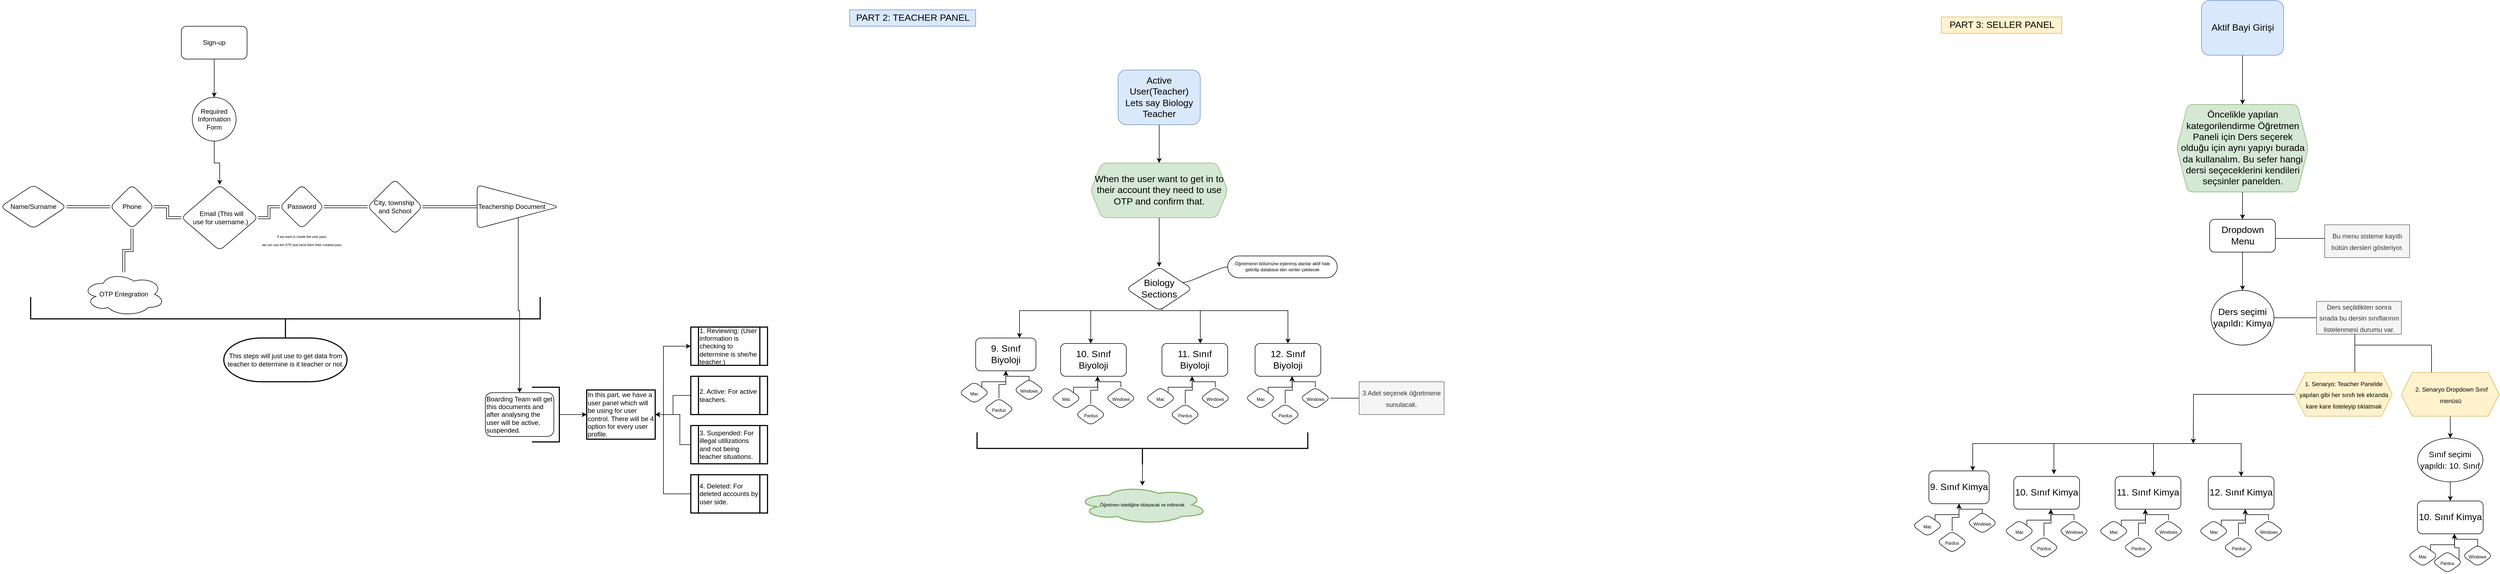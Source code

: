 <mxfile version="20.7.4" type="github">
  <diagram id="Ju4u09LskTiRAbeZ_m5J" name="Page-1">
    <mxGraphModel dx="1400" dy="2332" grid="1" gridSize="10" guides="1" tooltips="1" connect="1" arrows="1" fold="1" page="1" pageScale="1" pageWidth="1700" pageHeight="1100" math="0" shadow="0">
      <root>
        <mxCell id="0" />
        <mxCell id="1" parent="0" />
        <mxCell id="zZKbL9tinufXiHi_ggS--6" value="" style="edgeStyle=orthogonalEdgeStyle;rounded=0;orthogonalLoop=1;jettySize=auto;html=1;" parent="1" source="zZKbL9tinufXiHi_ggS--1" target="zZKbL9tinufXiHi_ggS--5" edge="1">
          <mxGeometry relative="1" as="geometry" />
        </mxCell>
        <mxCell id="zZKbL9tinufXiHi_ggS--1" value="Sign-up" style="rounded=1;whiteSpace=wrap;html=1;" parent="1" vertex="1">
          <mxGeometry x="490" y="80" width="120" height="60" as="geometry" />
        </mxCell>
        <mxCell id="zZKbL9tinufXiHi_ggS--8" value="" style="edgeStyle=orthogonalEdgeStyle;rounded=0;orthogonalLoop=1;jettySize=auto;html=1;" parent="1" source="zZKbL9tinufXiHi_ggS--5" target="zZKbL9tinufXiHi_ggS--7" edge="1">
          <mxGeometry relative="1" as="geometry" />
        </mxCell>
        <mxCell id="zZKbL9tinufXiHi_ggS--5" value="Required Information Form" style="ellipse;whiteSpace=wrap;html=1;rounded=1;" parent="1" vertex="1">
          <mxGeometry x="510" y="210" width="80" height="80" as="geometry" />
        </mxCell>
        <mxCell id="zZKbL9tinufXiHi_ggS--10" value="" style="edgeStyle=orthogonalEdgeStyle;rounded=0;orthogonalLoop=1;jettySize=auto;html=1;strokeColor=default;shape=link;" parent="1" source="zZKbL9tinufXiHi_ggS--7" target="zZKbL9tinufXiHi_ggS--9" edge="1">
          <mxGeometry relative="1" as="geometry" />
        </mxCell>
        <mxCell id="zZKbL9tinufXiHi_ggS--13" value="" style="edgeStyle=orthogonalEdgeStyle;shape=link;rounded=0;orthogonalLoop=1;jettySize=auto;html=1;strokeColor=default;" parent="1" source="zZKbL9tinufXiHi_ggS--7" target="zZKbL9tinufXiHi_ggS--12" edge="1">
          <mxGeometry relative="1" as="geometry" />
        </mxCell>
        <mxCell id="zZKbL9tinufXiHi_ggS--7" value="&amp;nbsp; &amp;nbsp; &amp;nbsp; &amp;nbsp; &amp;nbsp;Email (This will&amp;nbsp; &amp;nbsp; &amp;nbsp; &amp;nbsp; &amp;nbsp;use for username.)" style="rhombus;whiteSpace=wrap;html=1;rounded=1;" parent="1" vertex="1">
          <mxGeometry x="490" y="370" width="140" height="120" as="geometry" />
        </mxCell>
        <mxCell id="zZKbL9tinufXiHi_ggS--17" value="" style="edgeStyle=orthogonalEdgeStyle;shape=link;rounded=0;orthogonalLoop=1;jettySize=auto;html=1;strokeColor=default;" parent="1" source="zZKbL9tinufXiHi_ggS--9" target="zZKbL9tinufXiHi_ggS--16" edge="1">
          <mxGeometry relative="1" as="geometry" />
        </mxCell>
        <mxCell id="zZKbL9tinufXiHi_ggS--19" value="" style="edgeStyle=orthogonalEdgeStyle;shape=link;rounded=0;orthogonalLoop=1;jettySize=auto;html=1;strokeColor=default;" parent="1" source="zZKbL9tinufXiHi_ggS--9" target="zZKbL9tinufXiHi_ggS--18" edge="1">
          <mxGeometry relative="1" as="geometry" />
        </mxCell>
        <mxCell id="zZKbL9tinufXiHi_ggS--9" value="Phone" style="rhombus;whiteSpace=wrap;html=1;rounded=1;" parent="1" vertex="1">
          <mxGeometry x="360" y="370" width="80" height="80" as="geometry" />
        </mxCell>
        <mxCell id="zZKbL9tinufXiHi_ggS--15" value="" style="edgeStyle=orthogonalEdgeStyle;shape=link;rounded=0;orthogonalLoop=1;jettySize=auto;html=1;strokeColor=default;" parent="1" source="zZKbL9tinufXiHi_ggS--12" target="zZKbL9tinufXiHi_ggS--14" edge="1">
          <mxGeometry relative="1" as="geometry" />
        </mxCell>
        <mxCell id="zZKbL9tinufXiHi_ggS--12" value="Password" style="rhombus;whiteSpace=wrap;html=1;rounded=1;" parent="1" vertex="1">
          <mxGeometry x="670" y="370" width="80" height="80" as="geometry" />
        </mxCell>
        <mxCell id="zZKbL9tinufXiHi_ggS--26" value="" style="edgeStyle=orthogonalEdgeStyle;shape=link;rounded=0;orthogonalLoop=1;jettySize=auto;html=1;strokeColor=default;fontSize=12;" parent="1" source="zZKbL9tinufXiHi_ggS--14" target="zZKbL9tinufXiHi_ggS--25" edge="1">
          <mxGeometry relative="1" as="geometry" />
        </mxCell>
        <mxCell id="zZKbL9tinufXiHi_ggS--14" value="City, township&amp;nbsp; and School" style="rhombus;whiteSpace=wrap;html=1;rounded=1;" parent="1" vertex="1">
          <mxGeometry x="830" y="360" width="100" height="100" as="geometry" />
        </mxCell>
        <mxCell id="zZKbL9tinufXiHi_ggS--16" value="Name/Surname" style="rhombus;whiteSpace=wrap;html=1;rounded=1;" parent="1" vertex="1">
          <mxGeometry x="160" y="370" width="120" height="80" as="geometry" />
        </mxCell>
        <mxCell id="zZKbL9tinufXiHi_ggS--18" value="OTP Entegration" style="ellipse;shape=cloud;whiteSpace=wrap;html=1;rounded=1;" parent="1" vertex="1">
          <mxGeometry x="310" y="530" width="150" height="80" as="geometry" />
        </mxCell>
        <mxCell id="zZKbL9tinufXiHi_ggS--20" value="&lt;font style=&quot;font-size: 6px;&quot;&gt;If we want to create the user pass. &lt;br&gt;we can use the OTP and send them their created pass.&lt;/font&gt;" style="text;html=1;align=center;verticalAlign=middle;resizable=0;points=[];autosize=1;strokeColor=none;fillColor=none;" parent="1" vertex="1">
          <mxGeometry x="625" y="450" width="170" height="40" as="geometry" />
        </mxCell>
        <mxCell id="zZKbL9tinufXiHi_ggS--23" value="" style="strokeWidth=2;html=1;shape=mxgraph.flowchart.annotation_2;align=left;labelPosition=right;pointerEvents=1;fontSize=6;rotation=-90;" parent="1" vertex="1">
          <mxGeometry x="640" y="150" width="80" height="930" as="geometry" />
        </mxCell>
        <mxCell id="zZKbL9tinufXiHi_ggS--24" value="&lt;font style=&quot;font-size: 12px;&quot;&gt;This steps will just use to get data from teacher to determine is it teacher or not.&lt;/font&gt;" style="strokeWidth=2;html=1;shape=mxgraph.flowchart.terminator;whiteSpace=wrap;fontSize=6;" parent="1" vertex="1">
          <mxGeometry x="567.5" y="650" width="225" height="80" as="geometry" />
        </mxCell>
        <mxCell id="zZKbL9tinufXiHi_ggS--28" value="" style="edgeStyle=orthogonalEdgeStyle;rounded=0;orthogonalLoop=1;jettySize=auto;html=1;strokeColor=default;fontSize=12;" parent="1" source="zZKbL9tinufXiHi_ggS--25" target="zZKbL9tinufXiHi_ggS--27" edge="1">
          <mxGeometry relative="1" as="geometry" />
        </mxCell>
        <mxCell id="zZKbL9tinufXiHi_ggS--25" value="Teachership Document" style="triangle;whiteSpace=wrap;html=1;rounded=1;align=left;" parent="1" vertex="1">
          <mxGeometry x="1030" y="370" width="150" height="80" as="geometry" />
        </mxCell>
        <mxCell id="zZKbL9tinufXiHi_ggS--27" value="Boarding Team will get this documents and after analysing the user will be active, suspended." style="whiteSpace=wrap;html=1;align=left;rounded=1;" parent="1" vertex="1">
          <mxGeometry x="1045" y="750" width="125" height="80" as="geometry" />
        </mxCell>
        <mxCell id="zZKbL9tinufXiHi_ggS--31" value="" style="edgeStyle=orthogonalEdgeStyle;rounded=0;orthogonalLoop=1;jettySize=auto;html=1;strokeColor=default;fontSize=12;" parent="1" source="zZKbL9tinufXiHi_ggS--29" target="zZKbL9tinufXiHi_ggS--30" edge="1">
          <mxGeometry relative="1" as="geometry" />
        </mxCell>
        <mxCell id="zZKbL9tinufXiHi_ggS--29" value="" style="strokeWidth=2;html=1;shape=mxgraph.flowchart.annotation_1;align=left;pointerEvents=1;fontSize=12;rotation=-180;" parent="1" vertex="1">
          <mxGeometry x="1130" y="740" width="50" height="100" as="geometry" />
        </mxCell>
        <mxCell id="zZKbL9tinufXiHi_ggS--35" value="" style="edgeStyle=orthogonalEdgeStyle;rounded=0;orthogonalLoop=1;jettySize=auto;html=1;strokeColor=default;fontSize=12;" parent="1" source="zZKbL9tinufXiHi_ggS--30" target="zZKbL9tinufXiHi_ggS--34" edge="1">
          <mxGeometry relative="1" as="geometry">
            <Array as="points">
              <mxPoint x="1370" y="790" />
            </Array>
          </mxGeometry>
        </mxCell>
        <mxCell id="zZKbL9tinufXiHi_ggS--30" value="In this part, we have a user panel which will be using for user control. There will be 4 option for every user profile.&amp;nbsp;" style="whiteSpace=wrap;html=1;align=left;strokeWidth=2;" parent="1" vertex="1">
          <mxGeometry x="1230" y="745" width="125" height="90" as="geometry" />
        </mxCell>
        <mxCell id="zZKbL9tinufXiHi_ggS--34" value="1. Reviewing: (User information is checking to determine is she/he teacher.)" style="shape=process;whiteSpace=wrap;html=1;backgroundOutline=1;align=left;strokeWidth=2;" parent="1" vertex="1">
          <mxGeometry x="1420" y="630" width="140" height="70" as="geometry" />
        </mxCell>
        <mxCell id="zZKbL9tinufXiHi_ggS--37" value="" style="edgeStyle=orthogonalEdgeStyle;rounded=0;orthogonalLoop=1;jettySize=auto;html=1;strokeColor=default;fontSize=12;" parent="1" source="zZKbL9tinufXiHi_ggS--36" target="zZKbL9tinufXiHi_ggS--30" edge="1">
          <mxGeometry relative="1" as="geometry" />
        </mxCell>
        <mxCell id="zZKbL9tinufXiHi_ggS--36" value="2. Active: For active teachers." style="shape=process;whiteSpace=wrap;html=1;backgroundOutline=1;align=left;strokeWidth=2;" parent="1" vertex="1">
          <mxGeometry x="1420" y="720" width="140" height="70" as="geometry" />
        </mxCell>
        <mxCell id="zZKbL9tinufXiHi_ggS--39" value="" style="edgeStyle=orthogonalEdgeStyle;rounded=0;orthogonalLoop=1;jettySize=auto;html=1;strokeColor=default;fontSize=12;" parent="1" source="zZKbL9tinufXiHi_ggS--38" target="zZKbL9tinufXiHi_ggS--30" edge="1">
          <mxGeometry relative="1" as="geometry">
            <Array as="points">
              <mxPoint x="1400" y="845" />
              <mxPoint x="1400" y="790" />
            </Array>
          </mxGeometry>
        </mxCell>
        <mxCell id="zZKbL9tinufXiHi_ggS--38" value="3. Suspended: For illegal utilizations&amp;nbsp; and not being teacher situations." style="shape=process;whiteSpace=wrap;html=1;backgroundOutline=1;align=left;strokeWidth=2;" parent="1" vertex="1">
          <mxGeometry x="1420" y="810" width="140" height="70" as="geometry" />
        </mxCell>
        <mxCell id="zZKbL9tinufXiHi_ggS--43" value="" style="edgeStyle=orthogonalEdgeStyle;rounded=0;orthogonalLoop=1;jettySize=auto;html=1;strokeColor=default;fontSize=12;" parent="1" source="zZKbL9tinufXiHi_ggS--40" target="zZKbL9tinufXiHi_ggS--30" edge="1">
          <mxGeometry relative="1" as="geometry">
            <Array as="points">
              <mxPoint x="1370" y="790" />
            </Array>
          </mxGeometry>
        </mxCell>
        <mxCell id="zZKbL9tinufXiHi_ggS--40" value="4. Deleted: For deleted accounts by user side." style="shape=process;whiteSpace=wrap;html=1;backgroundOutline=1;align=left;strokeWidth=2;" parent="1" vertex="1">
          <mxGeometry x="1420" y="900" width="140" height="70" as="geometry" />
        </mxCell>
        <mxCell id="zZKbL9tinufXiHi_ggS--44" value="&lt;font style=&quot;font-size: 17px;&quot;&gt;PART 2: TEACHER PANEL&lt;/font&gt;" style="text;html=1;align=center;verticalAlign=middle;resizable=0;points=[];autosize=1;strokeColor=#6c8ebf;fillColor=#dae8fc;fontSize=12;" parent="1" vertex="1">
          <mxGeometry x="1710" y="50" width="230" height="30" as="geometry" />
        </mxCell>
        <mxCell id="zZKbL9tinufXiHi_ggS--48" value="" style="edgeStyle=orthogonalEdgeStyle;rounded=0;orthogonalLoop=1;jettySize=auto;html=1;strokeColor=default;fontSize=17;" parent="1" source="zZKbL9tinufXiHi_ggS--46" target="zZKbL9tinufXiHi_ggS--47" edge="1">
          <mxGeometry relative="1" as="geometry" />
        </mxCell>
        <mxCell id="zZKbL9tinufXiHi_ggS--46" value="Active User(Teacher)&lt;br&gt;Lets say Biology Teacher" style="rounded=1;whiteSpace=wrap;html=1;fontSize=17;fillColor=#dae8fc;strokeColor=#6c8ebf;" parent="1" vertex="1">
          <mxGeometry x="2200" y="160" width="150" height="100" as="geometry" />
        </mxCell>
        <mxCell id="zZKbL9tinufXiHi_ggS--50" value="" style="edgeStyle=orthogonalEdgeStyle;rounded=0;orthogonalLoop=1;jettySize=auto;html=1;strokeColor=default;fontSize=17;" parent="1" source="zZKbL9tinufXiHi_ggS--47" target="zZKbL9tinufXiHi_ggS--49" edge="1">
          <mxGeometry relative="1" as="geometry" />
        </mxCell>
        <mxCell id="zZKbL9tinufXiHi_ggS--47" value="When the user want to get in to their account they need to use OTP and confirm that." style="shape=hexagon;perimeter=hexagonPerimeter2;whiteSpace=wrap;html=1;fixedSize=1;fontSize=17;rounded=1;fillColor=#d5e8d4;strokeColor=#82b366;" parent="1" vertex="1">
          <mxGeometry x="2150" y="330" width="250" height="100" as="geometry" />
        </mxCell>
        <mxCell id="zZKbL9tinufXiHi_ggS--56" value="" style="edgeStyle=orthogonalEdgeStyle;rounded=0;orthogonalLoop=1;jettySize=auto;html=1;strokeColor=default;fontSize=8;" parent="1" source="zZKbL9tinufXiHi_ggS--49" target="zZKbL9tinufXiHi_ggS--55" edge="1">
          <mxGeometry relative="1" as="geometry">
            <Array as="points">
              <mxPoint x="2020" y="600" />
            </Array>
          </mxGeometry>
        </mxCell>
        <mxCell id="zZKbL9tinufXiHi_ggS--61" value="" style="edgeStyle=orthogonalEdgeStyle;rounded=0;orthogonalLoop=1;jettySize=auto;html=1;strokeColor=default;fontSize=8;" parent="1" target="zZKbL9tinufXiHi_ggS--59" edge="1">
          <mxGeometry relative="1" as="geometry">
            <mxPoint x="2270" y="600" as="sourcePoint" />
            <Array as="points">
              <mxPoint x="2350" y="600" />
            </Array>
          </mxGeometry>
        </mxCell>
        <mxCell id="zZKbL9tinufXiHi_ggS--62" value="" style="edgeStyle=orthogonalEdgeStyle;rounded=0;orthogonalLoop=1;jettySize=auto;html=1;strokeColor=default;fontSize=8;entryX=0.5;entryY=0;entryDx=0;entryDy=0;" parent="1" source="zZKbL9tinufXiHi_ggS--49" target="zZKbL9tinufXiHi_ggS--60" edge="1">
          <mxGeometry relative="1" as="geometry">
            <mxPoint x="2334.577" y="573.615" as="sourcePoint" />
            <Array as="points">
              <mxPoint x="2510" y="600" />
            </Array>
          </mxGeometry>
        </mxCell>
        <mxCell id="zZKbL9tinufXiHi_ggS--63" style="edgeStyle=orthogonalEdgeStyle;rounded=0;orthogonalLoop=1;jettySize=auto;html=1;strokeColor=default;fontSize=8;" parent="1" target="zZKbL9tinufXiHi_ggS--58" edge="1">
          <mxGeometry relative="1" as="geometry">
            <mxPoint x="2255.03" y="573.353" as="sourcePoint" />
            <Array as="points">
              <mxPoint x="2280" y="573" />
              <mxPoint x="2280" y="600" />
              <mxPoint x="2150" y="600" />
            </Array>
          </mxGeometry>
        </mxCell>
        <mxCell id="zZKbL9tinufXiHi_ggS--49" value="Biology Sections" style="rhombus;whiteSpace=wrap;html=1;fontSize=17;rounded=1;" parent="1" vertex="1">
          <mxGeometry x="2215" y="520" width="120" height="80" as="geometry" />
        </mxCell>
        <mxCell id="zZKbL9tinufXiHi_ggS--51" value="&lt;p style=&quot;line-height: 130%; font-size: 8px;&quot;&gt;&lt;font style=&quot;font-size: 8px;&quot;&gt;Öğretmenin bölümüne eşlenmiş alanlar aktif hale getirilip database den veriler çekilecek&lt;/font&gt;&lt;/p&gt;" style="whiteSpace=wrap;html=1;rounded=1;arcSize=50;align=center;verticalAlign=middle;strokeWidth=1;autosize=1;spacing=4;treeFolding=1;treeMoving=1;newEdgeStyle={&quot;edgeStyle&quot;:&quot;entityRelationEdgeStyle&quot;,&quot;startArrow&quot;:&quot;none&quot;,&quot;endArrow&quot;:&quot;none&quot;,&quot;segment&quot;:10,&quot;curved&quot;:1,&quot;sourcePerimeterSpacing&quot;:0,&quot;targetPerimeterSpacing&quot;:0};fontSize=17;" parent="1" vertex="1">
          <mxGeometry x="2400" y="500" width="200" height="40" as="geometry" />
        </mxCell>
        <mxCell id="zZKbL9tinufXiHi_ggS--52" value="" style="edgeStyle=entityRelationEdgeStyle;startArrow=none;endArrow=none;segment=10;curved=1;sourcePerimeterSpacing=0;targetPerimeterSpacing=0;rounded=0;strokeColor=default;fontSize=17;exitX=0.855;exitY=0.356;exitDx=0;exitDy=0;exitPerimeter=0;" parent="1" source="zZKbL9tinufXiHi_ggS--49" target="zZKbL9tinufXiHi_ggS--51" edge="1">
          <mxGeometry relative="1" as="geometry">
            <mxPoint x="2320" y="547" as="sourcePoint" />
          </mxGeometry>
        </mxCell>
        <mxCell id="zZKbL9tinufXiHi_ggS--65" value="" style="edgeStyle=orthogonalEdgeStyle;rounded=0;orthogonalLoop=1;jettySize=auto;html=1;strokeColor=default;fontSize=8;entryX=0.5;entryY=1;entryDx=0;entryDy=0;exitX=1;exitY=0;exitDx=0;exitDy=0;" parent="1" source="zZKbL9tinufXiHi_ggS--64" target="zZKbL9tinufXiHi_ggS--55" edge="1">
          <mxGeometry relative="1" as="geometry">
            <Array as="points">
              <mxPoint x="1951" y="730" />
              <mxPoint x="1995" y="730" />
            </Array>
          </mxGeometry>
        </mxCell>
        <mxCell id="zZKbL9tinufXiHi_ggS--55" value="9. Sınıf Biyoloji" style="whiteSpace=wrap;html=1;fontSize=17;rounded=1;" parent="1" vertex="1">
          <mxGeometry x="1940" y="650" width="110" height="60" as="geometry" />
        </mxCell>
        <mxCell id="zZKbL9tinufXiHi_ggS--58" value="10. Sınıf Biyoloji" style="whiteSpace=wrap;html=1;fontSize=17;rounded=1;" parent="1" vertex="1">
          <mxGeometry x="2095" y="660" width="120" height="60" as="geometry" />
        </mxCell>
        <mxCell id="zZKbL9tinufXiHi_ggS--59" value="11. Sınıf Biyoloji" style="whiteSpace=wrap;html=1;fontSize=17;rounded=1;" parent="1" vertex="1">
          <mxGeometry x="2280" y="660" width="120" height="60" as="geometry" />
        </mxCell>
        <mxCell id="zZKbL9tinufXiHi_ggS--60" value="12. Sınıf Biyoloji" style="whiteSpace=wrap;html=1;fontSize=17;rounded=1;" parent="1" vertex="1">
          <mxGeometry x="2450" y="660" width="120" height="60" as="geometry" />
        </mxCell>
        <mxCell id="zZKbL9tinufXiHi_ggS--64" value="&lt;font style=&quot;font-size: 8px;&quot;&gt;Mac&lt;/font&gt;" style="rhombus;whiteSpace=wrap;html=1;fontSize=17;rounded=1;" parent="1" vertex="1">
          <mxGeometry x="1910" y="730" width="55" height="40" as="geometry" />
        </mxCell>
        <mxCell id="zZKbL9tinufXiHi_ggS--68" value="" style="edgeStyle=orthogonalEdgeStyle;rounded=0;orthogonalLoop=1;jettySize=auto;html=1;strokeColor=default;fontSize=8;" parent="1" source="zZKbL9tinufXiHi_ggS--66" target="zZKbL9tinufXiHi_ggS--55" edge="1">
          <mxGeometry relative="1" as="geometry" />
        </mxCell>
        <mxCell id="zZKbL9tinufXiHi_ggS--66" value="&lt;font style=&quot;font-size: 8px;&quot;&gt;Pardus&lt;/font&gt;" style="rhombus;whiteSpace=wrap;html=1;fontSize=17;rounded=1;" parent="1" vertex="1">
          <mxGeometry x="1955" y="760" width="55" height="40" as="geometry" />
        </mxCell>
        <mxCell id="zZKbL9tinufXiHi_ggS--70" value="" style="edgeStyle=orthogonalEdgeStyle;rounded=0;orthogonalLoop=1;jettySize=auto;html=1;strokeColor=default;fontSize=8;entryX=0.5;entryY=1;entryDx=0;entryDy=0;" parent="1" target="zZKbL9tinufXiHi_ggS--55" edge="1">
          <mxGeometry relative="1" as="geometry">
            <mxPoint x="2037.5" y="730.0" as="sourcePoint" />
            <Array as="points">
              <mxPoint x="2037" y="720" />
              <mxPoint x="1995" y="720" />
            </Array>
          </mxGeometry>
        </mxCell>
        <mxCell id="zZKbL9tinufXiHi_ggS--67" value="&lt;span style=&quot;font-size: 8px;&quot;&gt;Windows&lt;/span&gt;" style="rhombus;whiteSpace=wrap;html=1;fontSize=17;rounded=1;" parent="1" vertex="1">
          <mxGeometry x="2010" y="725" width="55" height="40" as="geometry" />
        </mxCell>
        <mxCell id="zZKbL9tinufXiHi_ggS--77" value="" style="edgeStyle=orthogonalEdgeStyle;rounded=0;orthogonalLoop=1;jettySize=auto;html=1;strokeColor=default;fontSize=8;entryX=0.5;entryY=1;entryDx=0;entryDy=0;exitX=1;exitY=0;exitDx=0;exitDy=0;" parent="1" source="zZKbL9tinufXiHi_ggS--78" edge="1">
          <mxGeometry relative="1" as="geometry">
            <mxPoint x="2162.5" y="720" as="targetPoint" />
            <Array as="points">
              <mxPoint x="2118.5" y="740" />
              <mxPoint x="2162.5" y="740" />
            </Array>
          </mxGeometry>
        </mxCell>
        <mxCell id="zZKbL9tinufXiHi_ggS--78" value="&lt;font style=&quot;font-size: 8px;&quot;&gt;Mac&lt;/font&gt;" style="rhombus;whiteSpace=wrap;html=1;fontSize=17;rounded=1;" parent="1" vertex="1">
          <mxGeometry x="2077.5" y="740" width="55" height="40" as="geometry" />
        </mxCell>
        <mxCell id="zZKbL9tinufXiHi_ggS--79" value="" style="edgeStyle=orthogonalEdgeStyle;rounded=0;orthogonalLoop=1;jettySize=auto;html=1;strokeColor=default;fontSize=8;" parent="1" source="zZKbL9tinufXiHi_ggS--80" edge="1">
          <mxGeometry relative="1" as="geometry">
            <mxPoint x="2162.5" y="720" as="targetPoint" />
          </mxGeometry>
        </mxCell>
        <mxCell id="zZKbL9tinufXiHi_ggS--80" value="&lt;font style=&quot;font-size: 8px;&quot;&gt;Pardus&lt;/font&gt;" style="rhombus;whiteSpace=wrap;html=1;fontSize=17;rounded=1;" parent="1" vertex="1">
          <mxGeometry x="2122.5" y="770" width="55" height="40" as="geometry" />
        </mxCell>
        <mxCell id="zZKbL9tinufXiHi_ggS--81" value="" style="edgeStyle=orthogonalEdgeStyle;rounded=0;orthogonalLoop=1;jettySize=auto;html=1;strokeColor=default;fontSize=8;entryX=0.5;entryY=1;entryDx=0;entryDy=0;" parent="1" source="zZKbL9tinufXiHi_ggS--82" edge="1">
          <mxGeometry relative="1" as="geometry">
            <mxPoint x="2162.5" y="720" as="targetPoint" />
            <Array as="points">
              <mxPoint x="2204.5" y="730" />
              <mxPoint x="2162.5" y="730" />
            </Array>
          </mxGeometry>
        </mxCell>
        <mxCell id="zZKbL9tinufXiHi_ggS--82" value="&lt;span style=&quot;font-size: 8px;&quot;&gt;Windows&lt;/span&gt;" style="rhombus;whiteSpace=wrap;html=1;fontSize=17;rounded=1;" parent="1" vertex="1">
          <mxGeometry x="2177.5" y="740" width="55" height="40" as="geometry" />
        </mxCell>
        <mxCell id="zZKbL9tinufXiHi_ggS--83" value="" style="edgeStyle=orthogonalEdgeStyle;rounded=0;orthogonalLoop=1;jettySize=auto;html=1;strokeColor=default;fontSize=8;entryX=0.5;entryY=1;entryDx=0;entryDy=0;exitX=1;exitY=0;exitDx=0;exitDy=0;" parent="1" source="zZKbL9tinufXiHi_ggS--84" edge="1">
          <mxGeometry relative="1" as="geometry">
            <mxPoint x="2335.0" y="720" as="targetPoint" />
            <Array as="points">
              <mxPoint x="2291" y="740" />
              <mxPoint x="2335" y="740" />
            </Array>
          </mxGeometry>
        </mxCell>
        <mxCell id="zZKbL9tinufXiHi_ggS--84" value="&lt;font style=&quot;font-size: 8px;&quot;&gt;Mac&lt;/font&gt;" style="rhombus;whiteSpace=wrap;html=1;fontSize=17;rounded=1;" parent="1" vertex="1">
          <mxGeometry x="2250" y="740" width="55" height="40" as="geometry" />
        </mxCell>
        <mxCell id="zZKbL9tinufXiHi_ggS--85" value="" style="edgeStyle=orthogonalEdgeStyle;rounded=0;orthogonalLoop=1;jettySize=auto;html=1;strokeColor=default;fontSize=8;" parent="1" source="zZKbL9tinufXiHi_ggS--86" edge="1">
          <mxGeometry relative="1" as="geometry">
            <mxPoint x="2335.0" y="720" as="targetPoint" />
          </mxGeometry>
        </mxCell>
        <mxCell id="zZKbL9tinufXiHi_ggS--86" value="&lt;font style=&quot;font-size: 8px;&quot;&gt;Pardus&lt;/font&gt;" style="rhombus;whiteSpace=wrap;html=1;fontSize=17;rounded=1;" parent="1" vertex="1">
          <mxGeometry x="2295" y="770" width="55" height="40" as="geometry" />
        </mxCell>
        <mxCell id="zZKbL9tinufXiHi_ggS--87" value="" style="edgeStyle=orthogonalEdgeStyle;rounded=0;orthogonalLoop=1;jettySize=auto;html=1;strokeColor=default;fontSize=8;entryX=0.5;entryY=1;entryDx=0;entryDy=0;" parent="1" source="zZKbL9tinufXiHi_ggS--88" edge="1">
          <mxGeometry relative="1" as="geometry">
            <mxPoint x="2335.0" y="720" as="targetPoint" />
            <Array as="points">
              <mxPoint x="2377" y="730" />
              <mxPoint x="2335" y="730" />
            </Array>
          </mxGeometry>
        </mxCell>
        <mxCell id="zZKbL9tinufXiHi_ggS--88" value="&lt;span style=&quot;font-size: 8px;&quot;&gt;Windows&lt;/span&gt;" style="rhombus;whiteSpace=wrap;html=1;fontSize=17;rounded=1;" parent="1" vertex="1">
          <mxGeometry x="2350" y="740" width="55" height="40" as="geometry" />
        </mxCell>
        <mxCell id="zZKbL9tinufXiHi_ggS--89" value="" style="edgeStyle=orthogonalEdgeStyle;rounded=0;orthogonalLoop=1;jettySize=auto;html=1;strokeColor=default;fontSize=8;entryX=0.5;entryY=1;entryDx=0;entryDy=0;exitX=1;exitY=0;exitDx=0;exitDy=0;" parent="1" source="zZKbL9tinufXiHi_ggS--90" edge="1">
          <mxGeometry relative="1" as="geometry">
            <mxPoint x="2517.5" y="720" as="targetPoint" />
            <Array as="points">
              <mxPoint x="2473.5" y="740" />
              <mxPoint x="2517.5" y="740" />
            </Array>
          </mxGeometry>
        </mxCell>
        <mxCell id="zZKbL9tinufXiHi_ggS--90" value="&lt;font style=&quot;font-size: 8px;&quot;&gt;Mac&lt;/font&gt;" style="rhombus;whiteSpace=wrap;html=1;fontSize=17;rounded=1;" parent="1" vertex="1">
          <mxGeometry x="2432.5" y="740" width="55" height="40" as="geometry" />
        </mxCell>
        <mxCell id="zZKbL9tinufXiHi_ggS--91" value="" style="edgeStyle=orthogonalEdgeStyle;rounded=0;orthogonalLoop=1;jettySize=auto;html=1;strokeColor=default;fontSize=8;" parent="1" source="zZKbL9tinufXiHi_ggS--92" edge="1">
          <mxGeometry relative="1" as="geometry">
            <mxPoint x="2517.5" y="720" as="targetPoint" />
          </mxGeometry>
        </mxCell>
        <mxCell id="zZKbL9tinufXiHi_ggS--92" value="&lt;font style=&quot;font-size: 8px;&quot;&gt;Pardus&lt;/font&gt;" style="rhombus;whiteSpace=wrap;html=1;fontSize=17;rounded=1;" parent="1" vertex="1">
          <mxGeometry x="2477.5" y="770" width="55" height="40" as="geometry" />
        </mxCell>
        <mxCell id="zZKbL9tinufXiHi_ggS--93" value="" style="edgeStyle=orthogonalEdgeStyle;rounded=0;orthogonalLoop=1;jettySize=auto;html=1;strokeColor=default;fontSize=8;entryX=0.5;entryY=1;entryDx=0;entryDy=0;" parent="1" source="zZKbL9tinufXiHi_ggS--94" edge="1">
          <mxGeometry relative="1" as="geometry">
            <mxPoint x="2517.5" y="720" as="targetPoint" />
            <Array as="points">
              <mxPoint x="2559.5" y="730" />
              <mxPoint x="2517.5" y="730" />
            </Array>
          </mxGeometry>
        </mxCell>
        <mxCell id="zZKbL9tinufXiHi_ggS--94" value="&lt;span style=&quot;font-size: 8px;&quot;&gt;Windows&lt;/span&gt;" style="rhombus;whiteSpace=wrap;html=1;fontSize=17;rounded=1;" parent="1" vertex="1">
          <mxGeometry x="2532.5" y="740" width="55" height="40" as="geometry" />
        </mxCell>
        <mxCell id="zZKbL9tinufXiHi_ggS--97" value="" style="edgeStyle=orthogonalEdgeStyle;rounded=0;orthogonalLoop=1;jettySize=auto;html=1;strokeColor=default;fontSize=8;" parent="1" source="zZKbL9tinufXiHi_ggS--95" target="zZKbL9tinufXiHi_ggS--96" edge="1">
          <mxGeometry relative="1" as="geometry" />
        </mxCell>
        <mxCell id="zZKbL9tinufXiHi_ggS--95" value="" style="strokeWidth=2;html=1;shape=mxgraph.flowchart.annotation_2;align=left;labelPosition=right;pointerEvents=1;fontSize=8;rotation=-90;" parent="1" vertex="1">
          <mxGeometry x="2215" y="550" width="58.75" height="603.75" as="geometry" />
        </mxCell>
        <mxCell id="zZKbL9tinufXiHi_ggS--96" value="Öğretmen istediğine tıklayacak ve indirecek" style="ellipse;shape=cloud;whiteSpace=wrap;html=1;fontSize=8;align=center;strokeWidth=2;fillColor=#d5e8d4;strokeColor=#82b366;" parent="1" vertex="1">
          <mxGeometry x="2124.37" y="920.01" width="240.01" height="69.99" as="geometry" />
        </mxCell>
        <mxCell id="zZKbL9tinufXiHi_ggS--98" value="&lt;span style=&quot;font-size: 17px;&quot;&gt;PART 3: SELLER PANEL&lt;/span&gt;" style="text;html=1;align=center;verticalAlign=middle;resizable=0;points=[];autosize=1;strokeColor=#d6b656;fillColor=#fff2cc;fontSize=8;" parent="1" vertex="1">
          <mxGeometry x="3702.5" y="63" width="220" height="30" as="geometry" />
        </mxCell>
        <mxCell id="zZKbL9tinufXiHi_ggS--106" value="" style="edgeStyle=orthogonalEdgeStyle;rounded=0;orthogonalLoop=1;jettySize=auto;html=1;strokeColor=default;fontSize=17;" parent="1" source="zZKbL9tinufXiHi_ggS--99" target="zZKbL9tinufXiHi_ggS--105" edge="1">
          <mxGeometry relative="1" as="geometry" />
        </mxCell>
        <mxCell id="zZKbL9tinufXiHi_ggS--99" value="Aktif Bayi Girişi" style="rounded=1;whiteSpace=wrap;html=1;fontSize=17;fillColor=#dae8fc;strokeColor=#6c8ebf;" parent="1" vertex="1">
          <mxGeometry x="4177.5" y="33" width="150" height="100" as="geometry" />
        </mxCell>
        <mxCell id="zZKbL9tinufXiHi_ggS--111" value="" style="edgeStyle=orthogonalEdgeStyle;rounded=0;orthogonalLoop=1;jettySize=auto;html=1;strokeColor=default;fontSize=17;" parent="1" source="zZKbL9tinufXiHi_ggS--105" target="zZKbL9tinufXiHi_ggS--109" edge="1">
          <mxGeometry relative="1" as="geometry" />
        </mxCell>
        <mxCell id="zZKbL9tinufXiHi_ggS--105" value="Öncelikle yapılan kategorilendirme Öğretmen Paneli için Ders seçerek olduğu için aynı yapıyı burada da kullanalım. Bu sefer hangi dersi seçeceklerini kendileri seçsinler panelden." style="shape=hexagon;perimeter=hexagonPerimeter2;whiteSpace=wrap;html=1;fixedSize=1;fontSize=17;rounded=1;fillColor=#d5e8d4;strokeColor=#82b366;" parent="1" vertex="1">
          <mxGeometry x="4132.5" y="223" width="240" height="160" as="geometry" />
        </mxCell>
        <mxCell id="zZKbL9tinufXiHi_ggS--115" value="" style="edgeStyle=orthogonalEdgeStyle;rounded=0;orthogonalLoop=1;jettySize=auto;html=1;strokeColor=default;fontSize=12;" parent="1" source="zZKbL9tinufXiHi_ggS--109" target="zZKbL9tinufXiHi_ggS--114" edge="1">
          <mxGeometry relative="1" as="geometry" />
        </mxCell>
        <mxCell id="zZKbL9tinufXiHi_ggS--109" value="Dropdown Menu" style="whiteSpace=wrap;html=1;fontSize=17;rounded=1;" parent="1" vertex="1">
          <mxGeometry x="4192.5" y="433" width="120" height="60" as="geometry" />
        </mxCell>
        <mxCell id="zZKbL9tinufXiHi_ggS--112" value="&lt;font style=&quot;font-size: 12px;&quot;&gt;Bu menu sisteme kayıtlı bütün dersleri gösteriyor.&lt;/font&gt;" style="whiteSpace=wrap;html=1;align=center;verticalAlign=middle;treeFolding=1;treeMoving=1;newEdgeStyle={&quot;edgeStyle&quot;:&quot;elbowEdgeStyle&quot;,&quot;startArrow&quot;:&quot;none&quot;,&quot;endArrow&quot;:&quot;none&quot;};fontSize=17;fillColor=#f5f5f5;fontColor=#333333;strokeColor=#666666;" parent="1" vertex="1">
          <mxGeometry x="4402.5" y="443" width="155" height="60" as="geometry" />
        </mxCell>
        <mxCell id="zZKbL9tinufXiHi_ggS--113" value="" style="edgeStyle=elbowEdgeStyle;elbow=vertical;sourcePerimeterSpacing=0;targetPerimeterSpacing=0;startArrow=none;endArrow=none;rounded=0;curved=0;strokeColor=default;fontSize=17;" parent="1" source="zZKbL9tinufXiHi_ggS--109" target="zZKbL9tinufXiHi_ggS--112" edge="1">
          <mxGeometry relative="1" as="geometry">
            <mxPoint x="4347.5" y="452.741" as="sourcePoint" />
          </mxGeometry>
        </mxCell>
        <mxCell id="zZKbL9tinufXiHi_ggS--114" value="Ders seçimi yapıldı: Kimya" style="ellipse;whiteSpace=wrap;html=1;fontSize=17;rounded=1;" parent="1" vertex="1">
          <mxGeometry x="4195" y="563" width="115" height="100" as="geometry" />
        </mxCell>
        <mxCell id="zZKbL9tinufXiHi_ggS--119" value="" style="edgeStyle=elbowEdgeStyle;rounded=0;orthogonalLoop=1;jettySize=auto;html=1;elbow=vertical;startArrow=none;endArrow=none;strokeColor=default;fontSize=12;" parent="1" source="zZKbL9tinufXiHi_ggS--116" target="zZKbL9tinufXiHi_ggS--118" edge="1">
          <mxGeometry x="-0.143" y="-30" relative="1" as="geometry">
            <Array as="points">
              <mxPoint x="4457.5" y="663" />
            </Array>
            <mxPoint as="offset" />
          </mxGeometry>
        </mxCell>
        <mxCell id="zZKbL9tinufXiHi_ggS--116" value="&lt;span style=&quot;font-size: 12px;&quot;&gt;Ders seçildikten sonra sırada bu dersin sınıflarının listelenmesi durumu var.&lt;/span&gt;" style="whiteSpace=wrap;html=1;align=center;verticalAlign=middle;treeFolding=1;treeMoving=1;newEdgeStyle={&quot;edgeStyle&quot;:&quot;elbowEdgeStyle&quot;,&quot;startArrow&quot;:&quot;none&quot;,&quot;endArrow&quot;:&quot;none&quot;};fontSize=17;fillColor=#f5f5f5;fontColor=#333333;strokeColor=#666666;" parent="1" vertex="1">
          <mxGeometry x="4387.5" y="583" width="155" height="60" as="geometry" />
        </mxCell>
        <mxCell id="zZKbL9tinufXiHi_ggS--117" value="" style="edgeStyle=elbowEdgeStyle;elbow=vertical;sourcePerimeterSpacing=0;targetPerimeterSpacing=0;startArrow=none;endArrow=none;rounded=0;curved=0;strokeColor=default;fontSize=17;" parent="1" edge="1">
          <mxGeometry relative="1" as="geometry">
            <mxPoint x="4310" y="613" as="sourcePoint" />
            <mxPoint x="4387.5" y="613" as="targetPoint" />
          </mxGeometry>
        </mxCell>
        <mxCell id="zZKbL9tinufXiHi_ggS--123" value="" style="edgeStyle=orthogonalEdgeStyle;rounded=0;orthogonalLoop=1;jettySize=auto;html=1;strokeColor=default;fontSize=11;" parent="1" source="zZKbL9tinufXiHi_ggS--118" edge="1">
          <mxGeometry relative="1" as="geometry">
            <mxPoint x="4162.591" y="843" as="targetPoint" />
          </mxGeometry>
        </mxCell>
        <mxCell id="zZKbL9tinufXiHi_ggS--118" value="&lt;font style=&quot;font-size: 11px;&quot;&gt;1. Senaryo: Teacher Panelde yapılan gibi her sınıfı tek ekranda kare kare listeleyip tıklatmak&lt;/font&gt;" style="shape=hexagon;perimeter=hexagonPerimeter2;whiteSpace=wrap;html=1;fixedSize=1;fontSize=17;fillColor=#fff2cc;strokeColor=#d6b656;" parent="1" vertex="1">
          <mxGeometry x="4347.5" y="713" width="178.5" height="80" as="geometry" />
        </mxCell>
        <mxCell id="zZKbL9tinufXiHi_ggS--157" value="" style="edgeStyle=orthogonalEdgeStyle;rounded=0;orthogonalLoop=1;jettySize=auto;html=1;strokeColor=default;fontSize=11;" parent="1" source="zZKbL9tinufXiHi_ggS--120" target="zZKbL9tinufXiHi_ggS--156" edge="1">
          <mxGeometry relative="1" as="geometry" />
        </mxCell>
        <mxCell id="zZKbL9tinufXiHi_ggS--120" value="&lt;font style=&quot;font-size: 11px;&quot;&gt;&amp;nbsp; 2. Senaryo Dropdown Sınıf&amp;nbsp; menüsü&lt;/font&gt;" style="shape=hexagon;perimeter=hexagonPerimeter2;whiteSpace=wrap;html=1;fixedSize=1;fontSize=17;fillColor=#fff2cc;strokeColor=#d6b656;" parent="1" vertex="1">
          <mxGeometry x="4542.5" y="713" width="178.5" height="80" as="geometry" />
        </mxCell>
        <mxCell id="zZKbL9tinufXiHi_ggS--121" value="" style="edgeStyle=elbowEdgeStyle;rounded=0;orthogonalLoop=1;jettySize=auto;html=1;elbow=vertical;startArrow=none;endArrow=none;strokeColor=default;fontSize=12;" parent="1" edge="1">
          <mxGeometry x="-0.143" y="-30" relative="1" as="geometry">
            <mxPoint x="4457.5" y="643" as="sourcePoint" />
            <mxPoint x="4597.5" y="713" as="targetPoint" />
            <Array as="points">
              <mxPoint x="4597.5" y="663" />
            </Array>
            <mxPoint as="offset" />
          </mxGeometry>
        </mxCell>
        <mxCell id="zZKbL9tinufXiHi_ggS--124" value="" style="edgeStyle=orthogonalEdgeStyle;rounded=0;orthogonalLoop=1;jettySize=auto;html=1;strokeColor=default;fontSize=8;" parent="1" target="zZKbL9tinufXiHi_ggS--128" edge="1">
          <mxGeometry relative="1" as="geometry">
            <mxPoint x="4015" y="843" as="sourcePoint" />
            <Array as="points">
              <mxPoint x="3760" y="843" />
            </Array>
          </mxGeometry>
        </mxCell>
        <mxCell id="zZKbL9tinufXiHi_ggS--125" value="" style="edgeStyle=orthogonalEdgeStyle;rounded=0;orthogonalLoop=1;jettySize=auto;html=1;strokeColor=default;fontSize=8;" parent="1" target="zZKbL9tinufXiHi_ggS--130" edge="1">
          <mxGeometry relative="1" as="geometry">
            <mxPoint x="4010" y="843" as="sourcePoint" />
            <Array as="points">
              <mxPoint x="4090" y="843" />
            </Array>
          </mxGeometry>
        </mxCell>
        <mxCell id="zZKbL9tinufXiHi_ggS--126" value="" style="edgeStyle=orthogonalEdgeStyle;rounded=0;orthogonalLoop=1;jettySize=auto;html=1;strokeColor=default;fontSize=8;entryX=0.5;entryY=0;entryDx=0;entryDy=0;" parent="1" target="zZKbL9tinufXiHi_ggS--131" edge="1">
          <mxGeometry relative="1" as="geometry">
            <mxPoint x="4015" y="843" as="sourcePoint" />
            <Array as="points">
              <mxPoint x="4250" y="843" />
            </Array>
          </mxGeometry>
        </mxCell>
        <mxCell id="zZKbL9tinufXiHi_ggS--127" value="" style="edgeStyle=orthogonalEdgeStyle;rounded=0;orthogonalLoop=1;jettySize=auto;html=1;strokeColor=default;fontSize=8;entryX=0.5;entryY=1;entryDx=0;entryDy=0;exitX=1;exitY=0;exitDx=0;exitDy=0;" parent="1" source="zZKbL9tinufXiHi_ggS--132" target="zZKbL9tinufXiHi_ggS--128" edge="1">
          <mxGeometry relative="1" as="geometry">
            <Array as="points">
              <mxPoint x="3691" y="973" />
              <mxPoint x="3735" y="973" />
            </Array>
          </mxGeometry>
        </mxCell>
        <mxCell id="zZKbL9tinufXiHi_ggS--128" value="9. Sınıf Kimya" style="whiteSpace=wrap;html=1;fontSize=17;rounded=1;" parent="1" vertex="1">
          <mxGeometry x="3680" y="893" width="110" height="60" as="geometry" />
        </mxCell>
        <mxCell id="zZKbL9tinufXiHi_ggS--129" value="10. Sınıf Kimya" style="whiteSpace=wrap;html=1;fontSize=17;rounded=1;" parent="1" vertex="1">
          <mxGeometry x="3835" y="903" width="120" height="60" as="geometry" />
        </mxCell>
        <mxCell id="zZKbL9tinufXiHi_ggS--130" value="11. Sınıf Kimya" style="whiteSpace=wrap;html=1;fontSize=17;rounded=1;" parent="1" vertex="1">
          <mxGeometry x="4020" y="903" width="120" height="60" as="geometry" />
        </mxCell>
        <mxCell id="zZKbL9tinufXiHi_ggS--131" value="12. Sınıf Kimya" style="whiteSpace=wrap;html=1;fontSize=17;rounded=1;" parent="1" vertex="1">
          <mxGeometry x="4190" y="903" width="120" height="60" as="geometry" />
        </mxCell>
        <mxCell id="zZKbL9tinufXiHi_ggS--132" value="&lt;font style=&quot;font-size: 8px;&quot;&gt;Mac&lt;/font&gt;" style="rhombus;whiteSpace=wrap;html=1;fontSize=17;rounded=1;" parent="1" vertex="1">
          <mxGeometry x="3650" y="973" width="55" height="40" as="geometry" />
        </mxCell>
        <mxCell id="zZKbL9tinufXiHi_ggS--133" value="" style="edgeStyle=orthogonalEdgeStyle;rounded=0;orthogonalLoop=1;jettySize=auto;html=1;strokeColor=default;fontSize=8;" parent="1" source="zZKbL9tinufXiHi_ggS--134" target="zZKbL9tinufXiHi_ggS--128" edge="1">
          <mxGeometry relative="1" as="geometry" />
        </mxCell>
        <mxCell id="zZKbL9tinufXiHi_ggS--134" value="&lt;font style=&quot;font-size: 8px;&quot;&gt;Pardus&lt;/font&gt;" style="rhombus;whiteSpace=wrap;html=1;fontSize=17;rounded=1;" parent="1" vertex="1">
          <mxGeometry x="3695" y="1003" width="55" height="40" as="geometry" />
        </mxCell>
        <mxCell id="zZKbL9tinufXiHi_ggS--135" value="" style="edgeStyle=orthogonalEdgeStyle;rounded=0;orthogonalLoop=1;jettySize=auto;html=1;strokeColor=default;fontSize=8;entryX=0.5;entryY=1;entryDx=0;entryDy=0;" parent="1" target="zZKbL9tinufXiHi_ggS--128" edge="1">
          <mxGeometry relative="1" as="geometry">
            <mxPoint x="3777.5" y="973.0" as="sourcePoint" />
            <Array as="points">
              <mxPoint x="3777" y="963" />
              <mxPoint x="3735" y="963" />
            </Array>
          </mxGeometry>
        </mxCell>
        <mxCell id="zZKbL9tinufXiHi_ggS--136" value="&lt;span style=&quot;font-size: 8px;&quot;&gt;Windows&lt;/span&gt;" style="rhombus;whiteSpace=wrap;html=1;fontSize=17;rounded=1;" parent="1" vertex="1">
          <mxGeometry x="3750" y="968" width="55" height="40" as="geometry" />
        </mxCell>
        <mxCell id="zZKbL9tinufXiHi_ggS--137" value="" style="edgeStyle=orthogonalEdgeStyle;rounded=0;orthogonalLoop=1;jettySize=auto;html=1;strokeColor=default;fontSize=8;entryX=0.5;entryY=1;entryDx=0;entryDy=0;exitX=1;exitY=0;exitDx=0;exitDy=0;" parent="1" source="zZKbL9tinufXiHi_ggS--138" edge="1">
          <mxGeometry relative="1" as="geometry">
            <mxPoint x="3902.5" y="963" as="targetPoint" />
            <Array as="points">
              <mxPoint x="3858.5" y="983" />
              <mxPoint x="3902.5" y="983" />
            </Array>
          </mxGeometry>
        </mxCell>
        <mxCell id="zZKbL9tinufXiHi_ggS--138" value="&lt;font style=&quot;font-size: 8px;&quot;&gt;Mac&lt;/font&gt;" style="rhombus;whiteSpace=wrap;html=1;fontSize=17;rounded=1;" parent="1" vertex="1">
          <mxGeometry x="3817.5" y="983" width="55" height="40" as="geometry" />
        </mxCell>
        <mxCell id="zZKbL9tinufXiHi_ggS--139" value="" style="edgeStyle=orthogonalEdgeStyle;rounded=0;orthogonalLoop=1;jettySize=auto;html=1;strokeColor=default;fontSize=8;" parent="1" source="zZKbL9tinufXiHi_ggS--140" edge="1">
          <mxGeometry relative="1" as="geometry">
            <mxPoint x="3902.5" y="963" as="targetPoint" />
          </mxGeometry>
        </mxCell>
        <mxCell id="zZKbL9tinufXiHi_ggS--140" value="&lt;font style=&quot;font-size: 8px;&quot;&gt;Pardus&lt;/font&gt;" style="rhombus;whiteSpace=wrap;html=1;fontSize=17;rounded=1;" parent="1" vertex="1">
          <mxGeometry x="3862.5" y="1013" width="55" height="40" as="geometry" />
        </mxCell>
        <mxCell id="zZKbL9tinufXiHi_ggS--141" value="" style="edgeStyle=orthogonalEdgeStyle;rounded=0;orthogonalLoop=1;jettySize=auto;html=1;strokeColor=default;fontSize=8;entryX=0.5;entryY=1;entryDx=0;entryDy=0;" parent="1" source="zZKbL9tinufXiHi_ggS--142" edge="1">
          <mxGeometry relative="1" as="geometry">
            <mxPoint x="3902.5" y="963" as="targetPoint" />
            <Array as="points">
              <mxPoint x="3944.5" y="973" />
              <mxPoint x="3902.5" y="973" />
            </Array>
          </mxGeometry>
        </mxCell>
        <mxCell id="zZKbL9tinufXiHi_ggS--142" value="&lt;span style=&quot;font-size: 8px;&quot;&gt;Windows&lt;/span&gt;" style="rhombus;whiteSpace=wrap;html=1;fontSize=17;rounded=1;" parent="1" vertex="1">
          <mxGeometry x="3917.5" y="983" width="55" height="40" as="geometry" />
        </mxCell>
        <mxCell id="zZKbL9tinufXiHi_ggS--143" value="" style="edgeStyle=orthogonalEdgeStyle;rounded=0;orthogonalLoop=1;jettySize=auto;html=1;strokeColor=default;fontSize=8;entryX=0.5;entryY=1;entryDx=0;entryDy=0;exitX=1;exitY=0;exitDx=0;exitDy=0;" parent="1" source="zZKbL9tinufXiHi_ggS--144" edge="1">
          <mxGeometry relative="1" as="geometry">
            <mxPoint x="4075" y="963" as="targetPoint" />
            <Array as="points">
              <mxPoint x="4031" y="983" />
              <mxPoint x="4075" y="983" />
            </Array>
          </mxGeometry>
        </mxCell>
        <mxCell id="zZKbL9tinufXiHi_ggS--144" value="&lt;font style=&quot;font-size: 8px;&quot;&gt;Mac&lt;/font&gt;" style="rhombus;whiteSpace=wrap;html=1;fontSize=17;rounded=1;" parent="1" vertex="1">
          <mxGeometry x="3990" y="983" width="55" height="40" as="geometry" />
        </mxCell>
        <mxCell id="zZKbL9tinufXiHi_ggS--145" value="" style="edgeStyle=orthogonalEdgeStyle;rounded=0;orthogonalLoop=1;jettySize=auto;html=1;strokeColor=default;fontSize=8;" parent="1" source="zZKbL9tinufXiHi_ggS--146" edge="1">
          <mxGeometry relative="1" as="geometry">
            <mxPoint x="4075" y="963" as="targetPoint" />
          </mxGeometry>
        </mxCell>
        <mxCell id="zZKbL9tinufXiHi_ggS--146" value="&lt;font style=&quot;font-size: 8px;&quot;&gt;Pardus&lt;/font&gt;" style="rhombus;whiteSpace=wrap;html=1;fontSize=17;rounded=1;" parent="1" vertex="1">
          <mxGeometry x="4035" y="1013" width="55" height="40" as="geometry" />
        </mxCell>
        <mxCell id="zZKbL9tinufXiHi_ggS--147" value="" style="edgeStyle=orthogonalEdgeStyle;rounded=0;orthogonalLoop=1;jettySize=auto;html=1;strokeColor=default;fontSize=8;entryX=0.5;entryY=1;entryDx=0;entryDy=0;" parent="1" source="zZKbL9tinufXiHi_ggS--148" edge="1">
          <mxGeometry relative="1" as="geometry">
            <mxPoint x="4075" y="963" as="targetPoint" />
            <Array as="points">
              <mxPoint x="4117" y="973" />
              <mxPoint x="4075" y="973" />
            </Array>
          </mxGeometry>
        </mxCell>
        <mxCell id="zZKbL9tinufXiHi_ggS--148" value="&lt;span style=&quot;font-size: 8px;&quot;&gt;Windows&lt;/span&gt;" style="rhombus;whiteSpace=wrap;html=1;fontSize=17;rounded=1;" parent="1" vertex="1">
          <mxGeometry x="4090" y="983" width="55" height="40" as="geometry" />
        </mxCell>
        <mxCell id="zZKbL9tinufXiHi_ggS--149" value="" style="edgeStyle=orthogonalEdgeStyle;rounded=0;orthogonalLoop=1;jettySize=auto;html=1;strokeColor=default;fontSize=8;entryX=0.5;entryY=1;entryDx=0;entryDy=0;exitX=1;exitY=0;exitDx=0;exitDy=0;" parent="1" source="zZKbL9tinufXiHi_ggS--150" edge="1">
          <mxGeometry relative="1" as="geometry">
            <mxPoint x="4257.5" y="963" as="targetPoint" />
            <Array as="points">
              <mxPoint x="4213.5" y="983" />
              <mxPoint x="4257.5" y="983" />
            </Array>
          </mxGeometry>
        </mxCell>
        <mxCell id="zZKbL9tinufXiHi_ggS--150" value="&lt;font style=&quot;font-size: 8px;&quot;&gt;Mac&lt;/font&gt;" style="rhombus;whiteSpace=wrap;html=1;fontSize=17;rounded=1;" parent="1" vertex="1">
          <mxGeometry x="4172.5" y="983" width="55" height="40" as="geometry" />
        </mxCell>
        <mxCell id="zZKbL9tinufXiHi_ggS--151" value="" style="edgeStyle=orthogonalEdgeStyle;rounded=0;orthogonalLoop=1;jettySize=auto;html=1;strokeColor=default;fontSize=8;" parent="1" source="zZKbL9tinufXiHi_ggS--152" edge="1">
          <mxGeometry relative="1" as="geometry">
            <mxPoint x="4257.5" y="963" as="targetPoint" />
          </mxGeometry>
        </mxCell>
        <mxCell id="zZKbL9tinufXiHi_ggS--152" value="&lt;font style=&quot;font-size: 8px;&quot;&gt;Pardus&lt;/font&gt;" style="rhombus;whiteSpace=wrap;html=1;fontSize=17;rounded=1;" parent="1" vertex="1">
          <mxGeometry x="4217.5" y="1013" width="55" height="40" as="geometry" />
        </mxCell>
        <mxCell id="zZKbL9tinufXiHi_ggS--153" value="" style="edgeStyle=orthogonalEdgeStyle;rounded=0;orthogonalLoop=1;jettySize=auto;html=1;strokeColor=default;fontSize=8;entryX=0.5;entryY=1;entryDx=0;entryDy=0;" parent="1" source="zZKbL9tinufXiHi_ggS--154" edge="1">
          <mxGeometry relative="1" as="geometry">
            <mxPoint x="4257.5" y="963" as="targetPoint" />
            <Array as="points">
              <mxPoint x="4299.5" y="973" />
              <mxPoint x="4257.5" y="973" />
            </Array>
          </mxGeometry>
        </mxCell>
        <mxCell id="zZKbL9tinufXiHi_ggS--154" value="&lt;span style=&quot;font-size: 8px;&quot;&gt;Windows&lt;/span&gt;" style="rhombus;whiteSpace=wrap;html=1;fontSize=17;rounded=1;" parent="1" vertex="1">
          <mxGeometry x="4272.5" y="983" width="55" height="40" as="geometry" />
        </mxCell>
        <mxCell id="zZKbL9tinufXiHi_ggS--155" value="" style="edgeStyle=orthogonalEdgeStyle;rounded=0;orthogonalLoop=1;jettySize=auto;html=1;strokeColor=default;fontSize=8;entryX=0.61;entryY=-0.067;entryDx=0;entryDy=0;entryPerimeter=0;" parent="1" target="zZKbL9tinufXiHi_ggS--129" edge="1">
          <mxGeometry relative="1" as="geometry">
            <mxPoint x="3912.5" y="843" as="sourcePoint" />
            <Array as="points">
              <mxPoint x="3908.5" y="843" />
            </Array>
            <mxPoint x="3917.5" y="883" as="targetPoint" />
          </mxGeometry>
        </mxCell>
        <mxCell id="zZKbL9tinufXiHi_ggS--165" value="" style="edgeStyle=orthogonalEdgeStyle;rounded=0;orthogonalLoop=1;jettySize=auto;html=1;strokeColor=default;fontSize=15;entryX=0.5;entryY=0;entryDx=0;entryDy=0;" parent="1" source="zZKbL9tinufXiHi_ggS--156" target="zZKbL9tinufXiHi_ggS--158" edge="1">
          <mxGeometry relative="1" as="geometry" />
        </mxCell>
        <mxCell id="zZKbL9tinufXiHi_ggS--156" value="&lt;font style=&quot;font-size: 15px;&quot;&gt;Sınıf seçimi yapıldı: 10. Sınıf&lt;/font&gt;" style="ellipse;whiteSpace=wrap;html=1;fontSize=17;" parent="1" vertex="1">
          <mxGeometry x="4572.12" y="833" width="119.25" height="80" as="geometry" />
        </mxCell>
        <mxCell id="zZKbL9tinufXiHi_ggS--158" value="10. Sınıf Kimya" style="whiteSpace=wrap;html=1;fontSize=17;rounded=1;" parent="1" vertex="1">
          <mxGeometry x="4571.75" y="948" width="120" height="60" as="geometry" />
        </mxCell>
        <mxCell id="zZKbL9tinufXiHi_ggS--159" value="" style="edgeStyle=orthogonalEdgeStyle;rounded=0;orthogonalLoop=1;jettySize=auto;html=1;strokeColor=default;fontSize=8;entryX=0.5;entryY=1;entryDx=0;entryDy=0;exitX=1;exitY=0;exitDx=0;exitDy=0;" parent="1" source="zZKbL9tinufXiHi_ggS--160" edge="1">
          <mxGeometry relative="1" as="geometry">
            <mxPoint x="4639.25" y="1008" as="targetPoint" />
            <Array as="points">
              <mxPoint x="4595.25" y="1028" />
              <mxPoint x="4639.25" y="1028" />
            </Array>
          </mxGeometry>
        </mxCell>
        <mxCell id="zZKbL9tinufXiHi_ggS--160" value="&lt;font style=&quot;font-size: 8px;&quot;&gt;Mac&lt;/font&gt;" style="rhombus;whiteSpace=wrap;html=1;fontSize=17;rounded=1;" parent="1" vertex="1">
          <mxGeometry x="4554.25" y="1028" width="55" height="40" as="geometry" />
        </mxCell>
        <mxCell id="zZKbL9tinufXiHi_ggS--161" value="" style="edgeStyle=orthogonalEdgeStyle;rounded=0;orthogonalLoop=1;jettySize=auto;html=1;strokeColor=default;fontSize=8;" parent="1" edge="1">
          <mxGeometry relative="1" as="geometry">
            <mxPoint x="4639.25" y="1008" as="targetPoint" />
            <mxPoint x="4626.75" y="1058.0" as="sourcePoint" />
          </mxGeometry>
        </mxCell>
        <mxCell id="zZKbL9tinufXiHi_ggS--162" value="&lt;font style=&quot;font-size: 8px;&quot;&gt;Pardus&lt;/font&gt;" style="rhombus;whiteSpace=wrap;html=1;fontSize=17;rounded=1;" parent="1" vertex="1">
          <mxGeometry x="4599.25" y="1040" width="55" height="40" as="geometry" />
        </mxCell>
        <mxCell id="zZKbL9tinufXiHi_ggS--163" value="" style="edgeStyle=orthogonalEdgeStyle;rounded=0;orthogonalLoop=1;jettySize=auto;html=1;strokeColor=default;fontSize=8;entryX=0.5;entryY=1;entryDx=0;entryDy=0;exitX=0.501;exitY=0.125;exitDx=0;exitDy=0;exitPerimeter=0;" parent="1" source="zZKbL9tinufXiHi_ggS--164" edge="1">
          <mxGeometry relative="1" as="geometry">
            <mxPoint x="4639.25" y="1008" as="targetPoint" />
            <Array as="points">
              <mxPoint x="4681.5" y="1018" />
              <mxPoint x="4639.5" y="1018" />
            </Array>
          </mxGeometry>
        </mxCell>
        <mxCell id="zZKbL9tinufXiHi_ggS--164" value="&lt;span style=&quot;font-size: 8px;&quot;&gt;Windows&lt;/span&gt;" style="rhombus;whiteSpace=wrap;html=1;fontSize=17;rounded=1;" parent="1" vertex="1">
          <mxGeometry x="4654.25" y="1028" width="55" height="40" as="geometry" />
        </mxCell>
        <mxCell id="zZKbL9tinufXiHi_ggS--167" value="" style="edgeStyle=elbowEdgeStyle;rounded=0;orthogonalLoop=1;jettySize=auto;html=1;elbow=horizontal;startArrow=none;endArrow=none;strokeColor=default;fontSize=15;" parent="1" source="zZKbL9tinufXiHi_ggS--166" target="zZKbL9tinufXiHi_ggS--94" edge="1">
          <mxGeometry relative="1" as="geometry" />
        </mxCell>
        <mxCell id="zZKbL9tinufXiHi_ggS--166" value="&lt;font style=&quot;font-size: 12px;&quot;&gt;3 Adet seçenek öğretmene sunulacak.&lt;/font&gt;" style="whiteSpace=wrap;html=1;align=center;verticalAlign=middle;treeFolding=1;treeMoving=1;newEdgeStyle={&quot;edgeStyle&quot;:&quot;elbowEdgeStyle&quot;,&quot;startArrow&quot;:&quot;none&quot;,&quot;endArrow&quot;:&quot;none&quot;};fontSize=17;fillColor=#f5f5f5;fontColor=#333333;strokeColor=#666666;" parent="1" vertex="1">
          <mxGeometry x="2640" y="730" width="155" height="60" as="geometry" />
        </mxCell>
      </root>
    </mxGraphModel>
  </diagram>
</mxfile>

